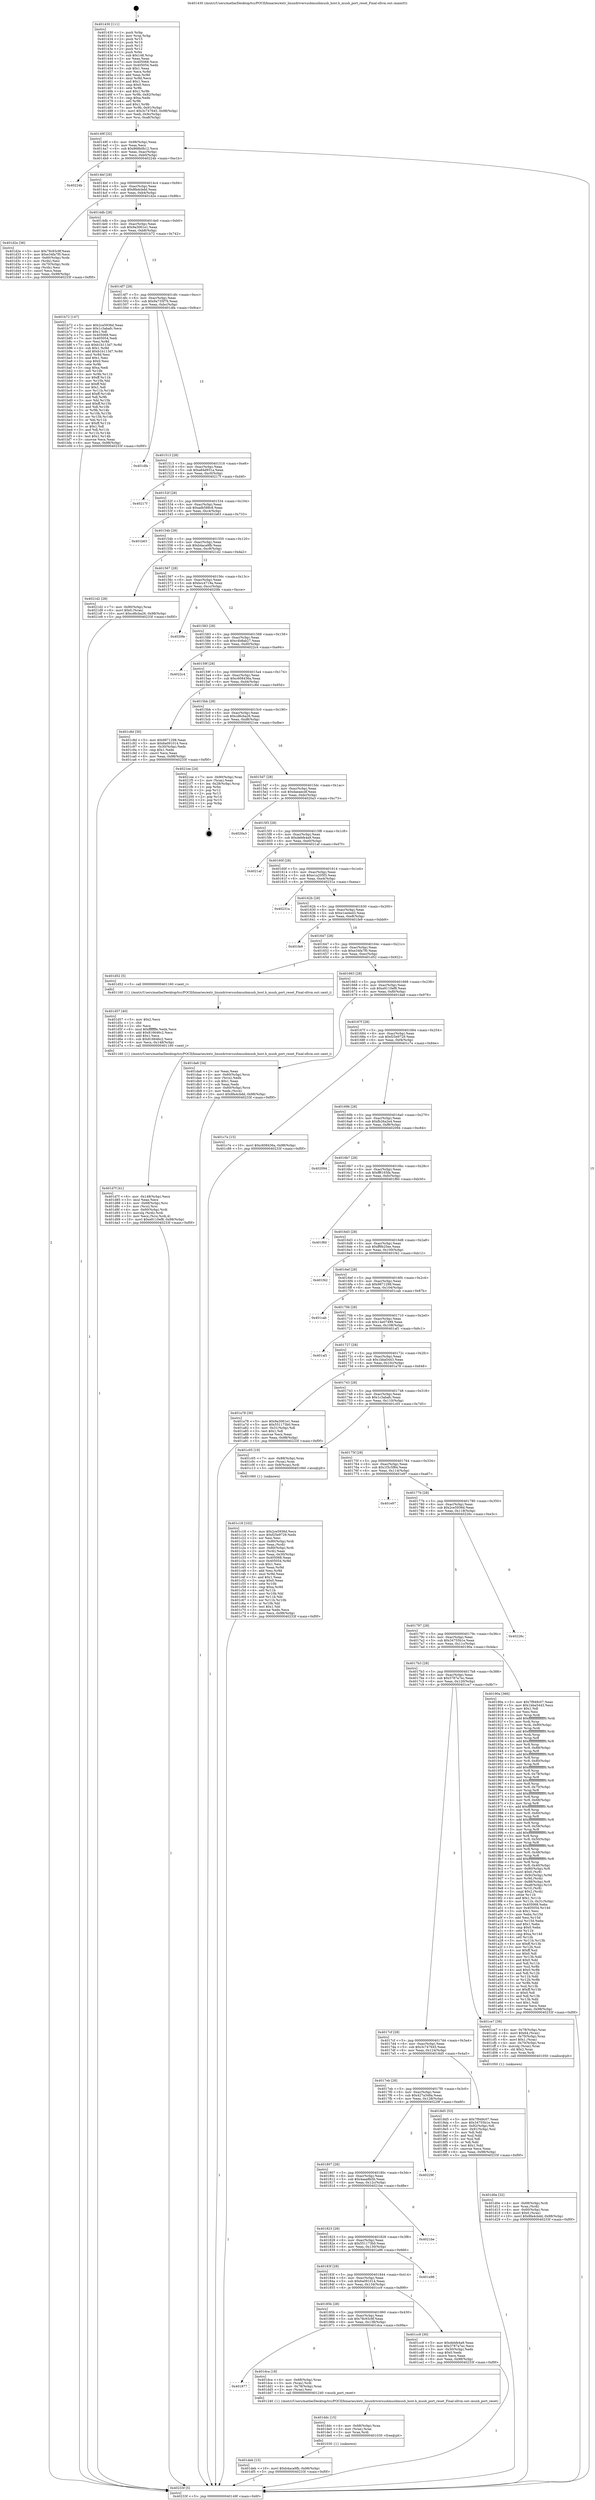 digraph "0x401430" {
  label = "0x401430 (/mnt/c/Users/mathe/Desktop/tcc/POCII/binaries/extr_linuxdriversusbmusbmusb_host.h_musb_port_reset_Final-ollvm.out::main(0))"
  labelloc = "t"
  node[shape=record]

  Entry [label="",width=0.3,height=0.3,shape=circle,fillcolor=black,style=filled]
  "0x40149f" [label="{
     0x40149f [32]\l
     | [instrs]\l
     &nbsp;&nbsp;0x40149f \<+6\>: mov -0x98(%rbp),%eax\l
     &nbsp;&nbsp;0x4014a5 \<+2\>: mov %eax,%ecx\l
     &nbsp;&nbsp;0x4014a7 \<+6\>: sub $0x868b0b12,%ecx\l
     &nbsp;&nbsp;0x4014ad \<+6\>: mov %eax,-0xac(%rbp)\l
     &nbsp;&nbsp;0x4014b3 \<+6\>: mov %ecx,-0xb0(%rbp)\l
     &nbsp;&nbsp;0x4014b9 \<+6\>: je 000000000040224b \<main+0xe1b\>\l
  }"]
  "0x40224b" [label="{
     0x40224b\l
  }", style=dashed]
  "0x4014bf" [label="{
     0x4014bf [28]\l
     | [instrs]\l
     &nbsp;&nbsp;0x4014bf \<+5\>: jmp 00000000004014c4 \<main+0x94\>\l
     &nbsp;&nbsp;0x4014c4 \<+6\>: mov -0xac(%rbp),%eax\l
     &nbsp;&nbsp;0x4014ca \<+5\>: sub $0x8fa4cbdd,%eax\l
     &nbsp;&nbsp;0x4014cf \<+6\>: mov %eax,-0xb4(%rbp)\l
     &nbsp;&nbsp;0x4014d5 \<+6\>: je 0000000000401d2e \<main+0x8fe\>\l
  }"]
  Exit [label="",width=0.3,height=0.3,shape=circle,fillcolor=black,style=filled,peripheries=2]
  "0x401d2e" [label="{
     0x401d2e [36]\l
     | [instrs]\l
     &nbsp;&nbsp;0x401d2e \<+5\>: mov $0x78c93c9f,%eax\l
     &nbsp;&nbsp;0x401d33 \<+5\>: mov $0xe34fa7f0,%ecx\l
     &nbsp;&nbsp;0x401d38 \<+4\>: mov -0x60(%rbp),%rdx\l
     &nbsp;&nbsp;0x401d3c \<+2\>: mov (%rdx),%esi\l
     &nbsp;&nbsp;0x401d3e \<+4\>: mov -0x70(%rbp),%rdx\l
     &nbsp;&nbsp;0x401d42 \<+2\>: cmp (%rdx),%esi\l
     &nbsp;&nbsp;0x401d44 \<+3\>: cmovl %ecx,%eax\l
     &nbsp;&nbsp;0x401d47 \<+6\>: mov %eax,-0x98(%rbp)\l
     &nbsp;&nbsp;0x401d4d \<+5\>: jmp 000000000040233f \<main+0xf0f\>\l
  }"]
  "0x4014db" [label="{
     0x4014db [28]\l
     | [instrs]\l
     &nbsp;&nbsp;0x4014db \<+5\>: jmp 00000000004014e0 \<main+0xb0\>\l
     &nbsp;&nbsp;0x4014e0 \<+6\>: mov -0xac(%rbp),%eax\l
     &nbsp;&nbsp;0x4014e6 \<+5\>: sub $0x9a3061e1,%eax\l
     &nbsp;&nbsp;0x4014eb \<+6\>: mov %eax,-0xb8(%rbp)\l
     &nbsp;&nbsp;0x4014f1 \<+6\>: je 0000000000401b72 \<main+0x742\>\l
  }"]
  "0x401deb" [label="{
     0x401deb [15]\l
     | [instrs]\l
     &nbsp;&nbsp;0x401deb \<+10\>: movl $0xb4aca9fb,-0x98(%rbp)\l
     &nbsp;&nbsp;0x401df5 \<+5\>: jmp 000000000040233f \<main+0xf0f\>\l
  }"]
  "0x401b72" [label="{
     0x401b72 [147]\l
     | [instrs]\l
     &nbsp;&nbsp;0x401b72 \<+5\>: mov $0x2ce5936d,%eax\l
     &nbsp;&nbsp;0x401b77 \<+5\>: mov $0x1c3abafc,%ecx\l
     &nbsp;&nbsp;0x401b7c \<+2\>: mov $0x1,%dl\l
     &nbsp;&nbsp;0x401b7e \<+7\>: mov 0x405068,%esi\l
     &nbsp;&nbsp;0x401b85 \<+7\>: mov 0x405054,%edi\l
     &nbsp;&nbsp;0x401b8c \<+3\>: mov %esi,%r8d\l
     &nbsp;&nbsp;0x401b8f \<+7\>: sub $0xb1b113d7,%r8d\l
     &nbsp;&nbsp;0x401b96 \<+4\>: sub $0x1,%r8d\l
     &nbsp;&nbsp;0x401b9a \<+7\>: add $0xb1b113d7,%r8d\l
     &nbsp;&nbsp;0x401ba1 \<+4\>: imul %r8d,%esi\l
     &nbsp;&nbsp;0x401ba5 \<+3\>: and $0x1,%esi\l
     &nbsp;&nbsp;0x401ba8 \<+3\>: cmp $0x0,%esi\l
     &nbsp;&nbsp;0x401bab \<+4\>: sete %r9b\l
     &nbsp;&nbsp;0x401baf \<+3\>: cmp $0xa,%edi\l
     &nbsp;&nbsp;0x401bb2 \<+4\>: setl %r10b\l
     &nbsp;&nbsp;0x401bb6 \<+3\>: mov %r9b,%r11b\l
     &nbsp;&nbsp;0x401bb9 \<+4\>: xor $0xff,%r11b\l
     &nbsp;&nbsp;0x401bbd \<+3\>: mov %r10b,%bl\l
     &nbsp;&nbsp;0x401bc0 \<+3\>: xor $0xff,%bl\l
     &nbsp;&nbsp;0x401bc3 \<+3\>: xor $0x1,%dl\l
     &nbsp;&nbsp;0x401bc6 \<+3\>: mov %r11b,%r14b\l
     &nbsp;&nbsp;0x401bc9 \<+4\>: and $0xff,%r14b\l
     &nbsp;&nbsp;0x401bcd \<+3\>: and %dl,%r9b\l
     &nbsp;&nbsp;0x401bd0 \<+3\>: mov %bl,%r15b\l
     &nbsp;&nbsp;0x401bd3 \<+4\>: and $0xff,%r15b\l
     &nbsp;&nbsp;0x401bd7 \<+3\>: and %dl,%r10b\l
     &nbsp;&nbsp;0x401bda \<+3\>: or %r9b,%r14b\l
     &nbsp;&nbsp;0x401bdd \<+3\>: or %r10b,%r15b\l
     &nbsp;&nbsp;0x401be0 \<+3\>: xor %r15b,%r14b\l
     &nbsp;&nbsp;0x401be3 \<+3\>: or %bl,%r11b\l
     &nbsp;&nbsp;0x401be6 \<+4\>: xor $0xff,%r11b\l
     &nbsp;&nbsp;0x401bea \<+3\>: or $0x1,%dl\l
     &nbsp;&nbsp;0x401bed \<+3\>: and %dl,%r11b\l
     &nbsp;&nbsp;0x401bf0 \<+3\>: or %r11b,%r14b\l
     &nbsp;&nbsp;0x401bf3 \<+4\>: test $0x1,%r14b\l
     &nbsp;&nbsp;0x401bf7 \<+3\>: cmovne %ecx,%eax\l
     &nbsp;&nbsp;0x401bfa \<+6\>: mov %eax,-0x98(%rbp)\l
     &nbsp;&nbsp;0x401c00 \<+5\>: jmp 000000000040233f \<main+0xf0f\>\l
  }"]
  "0x4014f7" [label="{
     0x4014f7 [28]\l
     | [instrs]\l
     &nbsp;&nbsp;0x4014f7 \<+5\>: jmp 00000000004014fc \<main+0xcc\>\l
     &nbsp;&nbsp;0x4014fc \<+6\>: mov -0xac(%rbp),%eax\l
     &nbsp;&nbsp;0x401502 \<+5\>: sub $0x9a735f76,%eax\l
     &nbsp;&nbsp;0x401507 \<+6\>: mov %eax,-0xbc(%rbp)\l
     &nbsp;&nbsp;0x40150d \<+6\>: je 0000000000401dfa \<main+0x9ca\>\l
  }"]
  "0x401ddc" [label="{
     0x401ddc [15]\l
     | [instrs]\l
     &nbsp;&nbsp;0x401ddc \<+4\>: mov -0x68(%rbp),%rax\l
     &nbsp;&nbsp;0x401de0 \<+3\>: mov (%rax),%rax\l
     &nbsp;&nbsp;0x401de3 \<+3\>: mov %rax,%rdi\l
     &nbsp;&nbsp;0x401de6 \<+5\>: call 0000000000401030 \<free@plt\>\l
     | [calls]\l
     &nbsp;&nbsp;0x401030 \{1\} (unknown)\l
  }"]
  "0x401dfa" [label="{
     0x401dfa\l
  }", style=dashed]
  "0x401513" [label="{
     0x401513 [28]\l
     | [instrs]\l
     &nbsp;&nbsp;0x401513 \<+5\>: jmp 0000000000401518 \<main+0xe8\>\l
     &nbsp;&nbsp;0x401518 \<+6\>: mov -0xac(%rbp),%eax\l
     &nbsp;&nbsp;0x40151e \<+5\>: sub $0xa84d931a,%eax\l
     &nbsp;&nbsp;0x401523 \<+6\>: mov %eax,-0xc0(%rbp)\l
     &nbsp;&nbsp;0x401529 \<+6\>: je 000000000040217f \<main+0xd4f\>\l
  }"]
  "0x401877" [label="{
     0x401877\l
  }", style=dashed]
  "0x40217f" [label="{
     0x40217f\l
  }", style=dashed]
  "0x40152f" [label="{
     0x40152f [28]\l
     | [instrs]\l
     &nbsp;&nbsp;0x40152f \<+5\>: jmp 0000000000401534 \<main+0x104\>\l
     &nbsp;&nbsp;0x401534 \<+6\>: mov -0xac(%rbp),%eax\l
     &nbsp;&nbsp;0x40153a \<+5\>: sub $0xadb588c8,%eax\l
     &nbsp;&nbsp;0x40153f \<+6\>: mov %eax,-0xc4(%rbp)\l
     &nbsp;&nbsp;0x401545 \<+6\>: je 0000000000401b63 \<main+0x733\>\l
  }"]
  "0x401dca" [label="{
     0x401dca [18]\l
     | [instrs]\l
     &nbsp;&nbsp;0x401dca \<+4\>: mov -0x68(%rbp),%rax\l
     &nbsp;&nbsp;0x401dce \<+3\>: mov (%rax),%rdi\l
     &nbsp;&nbsp;0x401dd1 \<+4\>: mov -0x78(%rbp),%rax\l
     &nbsp;&nbsp;0x401dd5 \<+2\>: mov (%rax),%esi\l
     &nbsp;&nbsp;0x401dd7 \<+5\>: call 0000000000401240 \<musb_port_reset\>\l
     | [calls]\l
     &nbsp;&nbsp;0x401240 \{1\} (/mnt/c/Users/mathe/Desktop/tcc/POCII/binaries/extr_linuxdriversusbmusbmusb_host.h_musb_port_reset_Final-ollvm.out::musb_port_reset)\l
  }"]
  "0x401b63" [label="{
     0x401b63\l
  }", style=dashed]
  "0x40154b" [label="{
     0x40154b [28]\l
     | [instrs]\l
     &nbsp;&nbsp;0x40154b \<+5\>: jmp 0000000000401550 \<main+0x120\>\l
     &nbsp;&nbsp;0x401550 \<+6\>: mov -0xac(%rbp),%eax\l
     &nbsp;&nbsp;0x401556 \<+5\>: sub $0xb4aca9fb,%eax\l
     &nbsp;&nbsp;0x40155b \<+6\>: mov %eax,-0xc8(%rbp)\l
     &nbsp;&nbsp;0x401561 \<+6\>: je 00000000004021d2 \<main+0xda2\>\l
  }"]
  "0x401d7f" [label="{
     0x401d7f [41]\l
     | [instrs]\l
     &nbsp;&nbsp;0x401d7f \<+6\>: mov -0x148(%rbp),%ecx\l
     &nbsp;&nbsp;0x401d85 \<+3\>: imul %eax,%ecx\l
     &nbsp;&nbsp;0x401d88 \<+4\>: mov -0x68(%rbp),%rsi\l
     &nbsp;&nbsp;0x401d8c \<+3\>: mov (%rsi),%rsi\l
     &nbsp;&nbsp;0x401d8f \<+4\>: mov -0x60(%rbp),%rdi\l
     &nbsp;&nbsp;0x401d93 \<+3\>: movslq (%rdi),%rdi\l
     &nbsp;&nbsp;0x401d96 \<+3\>: mov %ecx,(%rsi,%rdi,4)\l
     &nbsp;&nbsp;0x401d99 \<+10\>: movl $0xe9110ef8,-0x98(%rbp)\l
     &nbsp;&nbsp;0x401da3 \<+5\>: jmp 000000000040233f \<main+0xf0f\>\l
  }"]
  "0x4021d2" [label="{
     0x4021d2 [28]\l
     | [instrs]\l
     &nbsp;&nbsp;0x4021d2 \<+7\>: mov -0x90(%rbp),%rax\l
     &nbsp;&nbsp;0x4021d9 \<+6\>: movl $0x0,(%rax)\l
     &nbsp;&nbsp;0x4021df \<+10\>: movl $0xcd6cba26,-0x98(%rbp)\l
     &nbsp;&nbsp;0x4021e9 \<+5\>: jmp 000000000040233f \<main+0xf0f\>\l
  }"]
  "0x401567" [label="{
     0x401567 [28]\l
     | [instrs]\l
     &nbsp;&nbsp;0x401567 \<+5\>: jmp 000000000040156c \<main+0x13c\>\l
     &nbsp;&nbsp;0x40156c \<+6\>: mov -0xac(%rbp),%eax\l
     &nbsp;&nbsp;0x401572 \<+5\>: sub $0xbcc4719a,%eax\l
     &nbsp;&nbsp;0x401577 \<+6\>: mov %eax,-0xcc(%rbp)\l
     &nbsp;&nbsp;0x40157d \<+6\>: je 00000000004020fe \<main+0xcce\>\l
  }"]
  "0x401d57" [label="{
     0x401d57 [40]\l
     | [instrs]\l
     &nbsp;&nbsp;0x401d57 \<+5\>: mov $0x2,%ecx\l
     &nbsp;&nbsp;0x401d5c \<+1\>: cltd\l
     &nbsp;&nbsp;0x401d5d \<+2\>: idiv %ecx\l
     &nbsp;&nbsp;0x401d5f \<+6\>: imul $0xfffffffe,%edx,%ecx\l
     &nbsp;&nbsp;0x401d65 \<+6\>: add $0x816646c2,%ecx\l
     &nbsp;&nbsp;0x401d6b \<+3\>: add $0x1,%ecx\l
     &nbsp;&nbsp;0x401d6e \<+6\>: sub $0x816646c2,%ecx\l
     &nbsp;&nbsp;0x401d74 \<+6\>: mov %ecx,-0x148(%rbp)\l
     &nbsp;&nbsp;0x401d7a \<+5\>: call 0000000000401160 \<next_i\>\l
     | [calls]\l
     &nbsp;&nbsp;0x401160 \{1\} (/mnt/c/Users/mathe/Desktop/tcc/POCII/binaries/extr_linuxdriversusbmusbmusb_host.h_musb_port_reset_Final-ollvm.out::next_i)\l
  }"]
  "0x4020fe" [label="{
     0x4020fe\l
  }", style=dashed]
  "0x401583" [label="{
     0x401583 [28]\l
     | [instrs]\l
     &nbsp;&nbsp;0x401583 \<+5\>: jmp 0000000000401588 \<main+0x158\>\l
     &nbsp;&nbsp;0x401588 \<+6\>: mov -0xac(%rbp),%eax\l
     &nbsp;&nbsp;0x40158e \<+5\>: sub $0xc4b8ab27,%eax\l
     &nbsp;&nbsp;0x401593 \<+6\>: mov %eax,-0xd0(%rbp)\l
     &nbsp;&nbsp;0x401599 \<+6\>: je 00000000004022c4 \<main+0xe94\>\l
  }"]
  "0x401d0e" [label="{
     0x401d0e [32]\l
     | [instrs]\l
     &nbsp;&nbsp;0x401d0e \<+4\>: mov -0x68(%rbp),%rdi\l
     &nbsp;&nbsp;0x401d12 \<+3\>: mov %rax,(%rdi)\l
     &nbsp;&nbsp;0x401d15 \<+4\>: mov -0x60(%rbp),%rax\l
     &nbsp;&nbsp;0x401d19 \<+6\>: movl $0x0,(%rax)\l
     &nbsp;&nbsp;0x401d1f \<+10\>: movl $0x8fa4cbdd,-0x98(%rbp)\l
     &nbsp;&nbsp;0x401d29 \<+5\>: jmp 000000000040233f \<main+0xf0f\>\l
  }"]
  "0x4022c4" [label="{
     0x4022c4\l
  }", style=dashed]
  "0x40159f" [label="{
     0x40159f [28]\l
     | [instrs]\l
     &nbsp;&nbsp;0x40159f \<+5\>: jmp 00000000004015a4 \<main+0x174\>\l
     &nbsp;&nbsp;0x4015a4 \<+6\>: mov -0xac(%rbp),%eax\l
     &nbsp;&nbsp;0x4015aa \<+5\>: sub $0xc608436a,%eax\l
     &nbsp;&nbsp;0x4015af \<+6\>: mov %eax,-0xd4(%rbp)\l
     &nbsp;&nbsp;0x4015b5 \<+6\>: je 0000000000401c8d \<main+0x85d\>\l
  }"]
  "0x40185b" [label="{
     0x40185b [28]\l
     | [instrs]\l
     &nbsp;&nbsp;0x40185b \<+5\>: jmp 0000000000401860 \<main+0x430\>\l
     &nbsp;&nbsp;0x401860 \<+6\>: mov -0xac(%rbp),%eax\l
     &nbsp;&nbsp;0x401866 \<+5\>: sub $0x78c93c9f,%eax\l
     &nbsp;&nbsp;0x40186b \<+6\>: mov %eax,-0x138(%rbp)\l
     &nbsp;&nbsp;0x401871 \<+6\>: je 0000000000401dca \<main+0x99a\>\l
  }"]
  "0x401c8d" [label="{
     0x401c8d [30]\l
     | [instrs]\l
     &nbsp;&nbsp;0x401c8d \<+5\>: mov $0x9871298,%eax\l
     &nbsp;&nbsp;0x401c92 \<+5\>: mov $0x6a091014,%ecx\l
     &nbsp;&nbsp;0x401c97 \<+3\>: mov -0x30(%rbp),%edx\l
     &nbsp;&nbsp;0x401c9a \<+3\>: cmp $0x1,%edx\l
     &nbsp;&nbsp;0x401c9d \<+3\>: cmovl %ecx,%eax\l
     &nbsp;&nbsp;0x401ca0 \<+6\>: mov %eax,-0x98(%rbp)\l
     &nbsp;&nbsp;0x401ca6 \<+5\>: jmp 000000000040233f \<main+0xf0f\>\l
  }"]
  "0x4015bb" [label="{
     0x4015bb [28]\l
     | [instrs]\l
     &nbsp;&nbsp;0x4015bb \<+5\>: jmp 00000000004015c0 \<main+0x190\>\l
     &nbsp;&nbsp;0x4015c0 \<+6\>: mov -0xac(%rbp),%eax\l
     &nbsp;&nbsp;0x4015c6 \<+5\>: sub $0xcd6cba26,%eax\l
     &nbsp;&nbsp;0x4015cb \<+6\>: mov %eax,-0xd8(%rbp)\l
     &nbsp;&nbsp;0x4015d1 \<+6\>: je 00000000004021ee \<main+0xdbe\>\l
  }"]
  "0x401cc9" [label="{
     0x401cc9 [30]\l
     | [instrs]\l
     &nbsp;&nbsp;0x401cc9 \<+5\>: mov $0xdebfe4a9,%eax\l
     &nbsp;&nbsp;0x401cce \<+5\>: mov $0x3787a7ec,%ecx\l
     &nbsp;&nbsp;0x401cd3 \<+3\>: mov -0x30(%rbp),%edx\l
     &nbsp;&nbsp;0x401cd6 \<+3\>: cmp $0x0,%edx\l
     &nbsp;&nbsp;0x401cd9 \<+3\>: cmove %ecx,%eax\l
     &nbsp;&nbsp;0x401cdc \<+6\>: mov %eax,-0x98(%rbp)\l
     &nbsp;&nbsp;0x401ce2 \<+5\>: jmp 000000000040233f \<main+0xf0f\>\l
  }"]
  "0x4021ee" [label="{
     0x4021ee [24]\l
     | [instrs]\l
     &nbsp;&nbsp;0x4021ee \<+7\>: mov -0x90(%rbp),%rax\l
     &nbsp;&nbsp;0x4021f5 \<+2\>: mov (%rax),%eax\l
     &nbsp;&nbsp;0x4021f7 \<+4\>: lea -0x28(%rbp),%rsp\l
     &nbsp;&nbsp;0x4021fb \<+1\>: pop %rbx\l
     &nbsp;&nbsp;0x4021fc \<+2\>: pop %r12\l
     &nbsp;&nbsp;0x4021fe \<+2\>: pop %r13\l
     &nbsp;&nbsp;0x402200 \<+2\>: pop %r14\l
     &nbsp;&nbsp;0x402202 \<+2\>: pop %r15\l
     &nbsp;&nbsp;0x402204 \<+1\>: pop %rbp\l
     &nbsp;&nbsp;0x402205 \<+1\>: ret\l
  }"]
  "0x4015d7" [label="{
     0x4015d7 [28]\l
     | [instrs]\l
     &nbsp;&nbsp;0x4015d7 \<+5\>: jmp 00000000004015dc \<main+0x1ac\>\l
     &nbsp;&nbsp;0x4015dc \<+6\>: mov -0xac(%rbp),%eax\l
     &nbsp;&nbsp;0x4015e2 \<+5\>: sub $0xdaeaecdf,%eax\l
     &nbsp;&nbsp;0x4015e7 \<+6\>: mov %eax,-0xdc(%rbp)\l
     &nbsp;&nbsp;0x4015ed \<+6\>: je 00000000004020a3 \<main+0xc73\>\l
  }"]
  "0x40183f" [label="{
     0x40183f [28]\l
     | [instrs]\l
     &nbsp;&nbsp;0x40183f \<+5\>: jmp 0000000000401844 \<main+0x414\>\l
     &nbsp;&nbsp;0x401844 \<+6\>: mov -0xac(%rbp),%eax\l
     &nbsp;&nbsp;0x40184a \<+5\>: sub $0x6a091014,%eax\l
     &nbsp;&nbsp;0x40184f \<+6\>: mov %eax,-0x134(%rbp)\l
     &nbsp;&nbsp;0x401855 \<+6\>: je 0000000000401cc9 \<main+0x899\>\l
  }"]
  "0x4020a3" [label="{
     0x4020a3\l
  }", style=dashed]
  "0x4015f3" [label="{
     0x4015f3 [28]\l
     | [instrs]\l
     &nbsp;&nbsp;0x4015f3 \<+5\>: jmp 00000000004015f8 \<main+0x1c8\>\l
     &nbsp;&nbsp;0x4015f8 \<+6\>: mov -0xac(%rbp),%eax\l
     &nbsp;&nbsp;0x4015fe \<+5\>: sub $0xdebfe4a9,%eax\l
     &nbsp;&nbsp;0x401603 \<+6\>: mov %eax,-0xe0(%rbp)\l
     &nbsp;&nbsp;0x401609 \<+6\>: je 00000000004021af \<main+0xd7f\>\l
  }"]
  "0x401a96" [label="{
     0x401a96\l
  }", style=dashed]
  "0x4021af" [label="{
     0x4021af\l
  }", style=dashed]
  "0x40160f" [label="{
     0x40160f [28]\l
     | [instrs]\l
     &nbsp;&nbsp;0x40160f \<+5\>: jmp 0000000000401614 \<main+0x1e4\>\l
     &nbsp;&nbsp;0x401614 \<+6\>: mov -0xac(%rbp),%eax\l
     &nbsp;&nbsp;0x40161a \<+5\>: sub $0xe1a205f3,%eax\l
     &nbsp;&nbsp;0x40161f \<+6\>: mov %eax,-0xe4(%rbp)\l
     &nbsp;&nbsp;0x401625 \<+6\>: je 000000000040231a \<main+0xeea\>\l
  }"]
  "0x401823" [label="{
     0x401823 [28]\l
     | [instrs]\l
     &nbsp;&nbsp;0x401823 \<+5\>: jmp 0000000000401828 \<main+0x3f8\>\l
     &nbsp;&nbsp;0x401828 \<+6\>: mov -0xac(%rbp),%eax\l
     &nbsp;&nbsp;0x40182e \<+5\>: sub $0x551173b0,%eax\l
     &nbsp;&nbsp;0x401833 \<+6\>: mov %eax,-0x130(%rbp)\l
     &nbsp;&nbsp;0x401839 \<+6\>: je 0000000000401a96 \<main+0x666\>\l
  }"]
  "0x40231a" [label="{
     0x40231a\l
  }", style=dashed]
  "0x40162b" [label="{
     0x40162b [28]\l
     | [instrs]\l
     &nbsp;&nbsp;0x40162b \<+5\>: jmp 0000000000401630 \<main+0x200\>\l
     &nbsp;&nbsp;0x401630 \<+6\>: mov -0xac(%rbp),%eax\l
     &nbsp;&nbsp;0x401636 \<+5\>: sub $0xe1ee4ed3,%eax\l
     &nbsp;&nbsp;0x40163b \<+6\>: mov %eax,-0xe8(%rbp)\l
     &nbsp;&nbsp;0x401641 \<+6\>: je 0000000000401fe9 \<main+0xbb9\>\l
  }"]
  "0x4021be" [label="{
     0x4021be\l
  }", style=dashed]
  "0x401fe9" [label="{
     0x401fe9\l
  }", style=dashed]
  "0x401647" [label="{
     0x401647 [28]\l
     | [instrs]\l
     &nbsp;&nbsp;0x401647 \<+5\>: jmp 000000000040164c \<main+0x21c\>\l
     &nbsp;&nbsp;0x40164c \<+6\>: mov -0xac(%rbp),%eax\l
     &nbsp;&nbsp;0x401652 \<+5\>: sub $0xe34fa7f0,%eax\l
     &nbsp;&nbsp;0x401657 \<+6\>: mov %eax,-0xec(%rbp)\l
     &nbsp;&nbsp;0x40165d \<+6\>: je 0000000000401d52 \<main+0x922\>\l
  }"]
  "0x401807" [label="{
     0x401807 [28]\l
     | [instrs]\l
     &nbsp;&nbsp;0x401807 \<+5\>: jmp 000000000040180c \<main+0x3dc\>\l
     &nbsp;&nbsp;0x40180c \<+6\>: mov -0xac(%rbp),%eax\l
     &nbsp;&nbsp;0x401812 \<+5\>: sub $0x4aaa8b5b,%eax\l
     &nbsp;&nbsp;0x401817 \<+6\>: mov %eax,-0x12c(%rbp)\l
     &nbsp;&nbsp;0x40181d \<+6\>: je 00000000004021be \<main+0xd8e\>\l
  }"]
  "0x401d52" [label="{
     0x401d52 [5]\l
     | [instrs]\l
     &nbsp;&nbsp;0x401d52 \<+5\>: call 0000000000401160 \<next_i\>\l
     | [calls]\l
     &nbsp;&nbsp;0x401160 \{1\} (/mnt/c/Users/mathe/Desktop/tcc/POCII/binaries/extr_linuxdriversusbmusbmusb_host.h_musb_port_reset_Final-ollvm.out::next_i)\l
  }"]
  "0x401663" [label="{
     0x401663 [28]\l
     | [instrs]\l
     &nbsp;&nbsp;0x401663 \<+5\>: jmp 0000000000401668 \<main+0x238\>\l
     &nbsp;&nbsp;0x401668 \<+6\>: mov -0xac(%rbp),%eax\l
     &nbsp;&nbsp;0x40166e \<+5\>: sub $0xe9110ef8,%eax\l
     &nbsp;&nbsp;0x401673 \<+6\>: mov %eax,-0xf0(%rbp)\l
     &nbsp;&nbsp;0x401679 \<+6\>: je 0000000000401da8 \<main+0x978\>\l
  }"]
  "0x40229f" [label="{
     0x40229f\l
  }", style=dashed]
  "0x401da8" [label="{
     0x401da8 [34]\l
     | [instrs]\l
     &nbsp;&nbsp;0x401da8 \<+2\>: xor %eax,%eax\l
     &nbsp;&nbsp;0x401daa \<+4\>: mov -0x60(%rbp),%rcx\l
     &nbsp;&nbsp;0x401dae \<+2\>: mov (%rcx),%edx\l
     &nbsp;&nbsp;0x401db0 \<+3\>: sub $0x1,%eax\l
     &nbsp;&nbsp;0x401db3 \<+2\>: sub %eax,%edx\l
     &nbsp;&nbsp;0x401db5 \<+4\>: mov -0x60(%rbp),%rcx\l
     &nbsp;&nbsp;0x401db9 \<+2\>: mov %edx,(%rcx)\l
     &nbsp;&nbsp;0x401dbb \<+10\>: movl $0x8fa4cbdd,-0x98(%rbp)\l
     &nbsp;&nbsp;0x401dc5 \<+5\>: jmp 000000000040233f \<main+0xf0f\>\l
  }"]
  "0x40167f" [label="{
     0x40167f [28]\l
     | [instrs]\l
     &nbsp;&nbsp;0x40167f \<+5\>: jmp 0000000000401684 \<main+0x254\>\l
     &nbsp;&nbsp;0x401684 \<+6\>: mov -0xac(%rbp),%eax\l
     &nbsp;&nbsp;0x40168a \<+5\>: sub $0xf25e9729,%eax\l
     &nbsp;&nbsp;0x40168f \<+6\>: mov %eax,-0xf4(%rbp)\l
     &nbsp;&nbsp;0x401695 \<+6\>: je 0000000000401c7e \<main+0x84e\>\l
  }"]
  "0x401c18" [label="{
     0x401c18 [102]\l
     | [instrs]\l
     &nbsp;&nbsp;0x401c18 \<+5\>: mov $0x2ce5936d,%ecx\l
     &nbsp;&nbsp;0x401c1d \<+5\>: mov $0xf25e9729,%edx\l
     &nbsp;&nbsp;0x401c22 \<+2\>: xor %esi,%esi\l
     &nbsp;&nbsp;0x401c24 \<+4\>: mov -0x80(%rbp),%rdi\l
     &nbsp;&nbsp;0x401c28 \<+2\>: mov %eax,(%rdi)\l
     &nbsp;&nbsp;0x401c2a \<+4\>: mov -0x80(%rbp),%rdi\l
     &nbsp;&nbsp;0x401c2e \<+2\>: mov (%rdi),%eax\l
     &nbsp;&nbsp;0x401c30 \<+3\>: mov %eax,-0x30(%rbp)\l
     &nbsp;&nbsp;0x401c33 \<+7\>: mov 0x405068,%eax\l
     &nbsp;&nbsp;0x401c3a \<+8\>: mov 0x405054,%r8d\l
     &nbsp;&nbsp;0x401c42 \<+3\>: sub $0x1,%esi\l
     &nbsp;&nbsp;0x401c45 \<+3\>: mov %eax,%r9d\l
     &nbsp;&nbsp;0x401c48 \<+3\>: add %esi,%r9d\l
     &nbsp;&nbsp;0x401c4b \<+4\>: imul %r9d,%eax\l
     &nbsp;&nbsp;0x401c4f \<+3\>: and $0x1,%eax\l
     &nbsp;&nbsp;0x401c52 \<+3\>: cmp $0x0,%eax\l
     &nbsp;&nbsp;0x401c55 \<+4\>: sete %r10b\l
     &nbsp;&nbsp;0x401c59 \<+4\>: cmp $0xa,%r8d\l
     &nbsp;&nbsp;0x401c5d \<+4\>: setl %r11b\l
     &nbsp;&nbsp;0x401c61 \<+3\>: mov %r10b,%bl\l
     &nbsp;&nbsp;0x401c64 \<+3\>: and %r11b,%bl\l
     &nbsp;&nbsp;0x401c67 \<+3\>: xor %r11b,%r10b\l
     &nbsp;&nbsp;0x401c6a \<+3\>: or %r10b,%bl\l
     &nbsp;&nbsp;0x401c6d \<+3\>: test $0x1,%bl\l
     &nbsp;&nbsp;0x401c70 \<+3\>: cmovne %edx,%ecx\l
     &nbsp;&nbsp;0x401c73 \<+6\>: mov %ecx,-0x98(%rbp)\l
     &nbsp;&nbsp;0x401c79 \<+5\>: jmp 000000000040233f \<main+0xf0f\>\l
  }"]
  "0x401c7e" [label="{
     0x401c7e [15]\l
     | [instrs]\l
     &nbsp;&nbsp;0x401c7e \<+10\>: movl $0xc608436a,-0x98(%rbp)\l
     &nbsp;&nbsp;0x401c88 \<+5\>: jmp 000000000040233f \<main+0xf0f\>\l
  }"]
  "0x40169b" [label="{
     0x40169b [28]\l
     | [instrs]\l
     &nbsp;&nbsp;0x40169b \<+5\>: jmp 00000000004016a0 \<main+0x270\>\l
     &nbsp;&nbsp;0x4016a0 \<+6\>: mov -0xac(%rbp),%eax\l
     &nbsp;&nbsp;0x4016a6 \<+5\>: sub $0xfb26a2e4,%eax\l
     &nbsp;&nbsp;0x4016ab \<+6\>: mov %eax,-0xf8(%rbp)\l
     &nbsp;&nbsp;0x4016b1 \<+6\>: je 0000000000402094 \<main+0xc64\>\l
  }"]
  "0x401430" [label="{
     0x401430 [111]\l
     | [instrs]\l
     &nbsp;&nbsp;0x401430 \<+1\>: push %rbp\l
     &nbsp;&nbsp;0x401431 \<+3\>: mov %rsp,%rbp\l
     &nbsp;&nbsp;0x401434 \<+2\>: push %r15\l
     &nbsp;&nbsp;0x401436 \<+2\>: push %r14\l
     &nbsp;&nbsp;0x401438 \<+2\>: push %r13\l
     &nbsp;&nbsp;0x40143a \<+2\>: push %r12\l
     &nbsp;&nbsp;0x40143c \<+1\>: push %rbx\l
     &nbsp;&nbsp;0x40143d \<+7\>: sub $0x148,%rsp\l
     &nbsp;&nbsp;0x401444 \<+2\>: xor %eax,%eax\l
     &nbsp;&nbsp;0x401446 \<+7\>: mov 0x405068,%ecx\l
     &nbsp;&nbsp;0x40144d \<+7\>: mov 0x405054,%edx\l
     &nbsp;&nbsp;0x401454 \<+3\>: sub $0x1,%eax\l
     &nbsp;&nbsp;0x401457 \<+3\>: mov %ecx,%r8d\l
     &nbsp;&nbsp;0x40145a \<+3\>: add %eax,%r8d\l
     &nbsp;&nbsp;0x40145d \<+4\>: imul %r8d,%ecx\l
     &nbsp;&nbsp;0x401461 \<+3\>: and $0x1,%ecx\l
     &nbsp;&nbsp;0x401464 \<+3\>: cmp $0x0,%ecx\l
     &nbsp;&nbsp;0x401467 \<+4\>: sete %r9b\l
     &nbsp;&nbsp;0x40146b \<+4\>: and $0x1,%r9b\l
     &nbsp;&nbsp;0x40146f \<+7\>: mov %r9b,-0x92(%rbp)\l
     &nbsp;&nbsp;0x401476 \<+3\>: cmp $0xa,%edx\l
     &nbsp;&nbsp;0x401479 \<+4\>: setl %r9b\l
     &nbsp;&nbsp;0x40147d \<+4\>: and $0x1,%r9b\l
     &nbsp;&nbsp;0x401481 \<+7\>: mov %r9b,-0x91(%rbp)\l
     &nbsp;&nbsp;0x401488 \<+10\>: movl $0x3c747645,-0x98(%rbp)\l
     &nbsp;&nbsp;0x401492 \<+6\>: mov %edi,-0x9c(%rbp)\l
     &nbsp;&nbsp;0x401498 \<+7\>: mov %rsi,-0xa8(%rbp)\l
  }"]
  "0x402094" [label="{
     0x402094\l
  }", style=dashed]
  "0x4016b7" [label="{
     0x4016b7 [28]\l
     | [instrs]\l
     &nbsp;&nbsp;0x4016b7 \<+5\>: jmp 00000000004016bc \<main+0x28c\>\l
     &nbsp;&nbsp;0x4016bc \<+6\>: mov -0xac(%rbp),%eax\l
     &nbsp;&nbsp;0x4016c2 \<+5\>: sub $0xff6165fa,%eax\l
     &nbsp;&nbsp;0x4016c7 \<+6\>: mov %eax,-0xfc(%rbp)\l
     &nbsp;&nbsp;0x4016cd \<+6\>: je 0000000000401f60 \<main+0xb30\>\l
  }"]
  "0x40233f" [label="{
     0x40233f [5]\l
     | [instrs]\l
     &nbsp;&nbsp;0x40233f \<+5\>: jmp 000000000040149f \<main+0x6f\>\l
  }"]
  "0x401f60" [label="{
     0x401f60\l
  }", style=dashed]
  "0x4016d3" [label="{
     0x4016d3 [28]\l
     | [instrs]\l
     &nbsp;&nbsp;0x4016d3 \<+5\>: jmp 00000000004016d8 \<main+0x2a8\>\l
     &nbsp;&nbsp;0x4016d8 \<+6\>: mov -0xac(%rbp),%eax\l
     &nbsp;&nbsp;0x4016de \<+5\>: sub $0xff9b25ee,%eax\l
     &nbsp;&nbsp;0x4016e3 \<+6\>: mov %eax,-0x100(%rbp)\l
     &nbsp;&nbsp;0x4016e9 \<+6\>: je 0000000000401f42 \<main+0xb12\>\l
  }"]
  "0x4017eb" [label="{
     0x4017eb [28]\l
     | [instrs]\l
     &nbsp;&nbsp;0x4017eb \<+5\>: jmp 00000000004017f0 \<main+0x3c0\>\l
     &nbsp;&nbsp;0x4017f0 \<+6\>: mov -0xac(%rbp),%eax\l
     &nbsp;&nbsp;0x4017f6 \<+5\>: sub $0x427a348a,%eax\l
     &nbsp;&nbsp;0x4017fb \<+6\>: mov %eax,-0x128(%rbp)\l
     &nbsp;&nbsp;0x401801 \<+6\>: je 000000000040229f \<main+0xe6f\>\l
  }"]
  "0x401f42" [label="{
     0x401f42\l
  }", style=dashed]
  "0x4016ef" [label="{
     0x4016ef [28]\l
     | [instrs]\l
     &nbsp;&nbsp;0x4016ef \<+5\>: jmp 00000000004016f4 \<main+0x2c4\>\l
     &nbsp;&nbsp;0x4016f4 \<+6\>: mov -0xac(%rbp),%eax\l
     &nbsp;&nbsp;0x4016fa \<+5\>: sub $0x9871298,%eax\l
     &nbsp;&nbsp;0x4016ff \<+6\>: mov %eax,-0x104(%rbp)\l
     &nbsp;&nbsp;0x401705 \<+6\>: je 0000000000401cab \<main+0x87b\>\l
  }"]
  "0x4018d5" [label="{
     0x4018d5 [53]\l
     | [instrs]\l
     &nbsp;&nbsp;0x4018d5 \<+5\>: mov $0x7f949c07,%eax\l
     &nbsp;&nbsp;0x4018da \<+5\>: mov $0x34755b1e,%ecx\l
     &nbsp;&nbsp;0x4018df \<+6\>: mov -0x92(%rbp),%dl\l
     &nbsp;&nbsp;0x4018e5 \<+7\>: mov -0x91(%rbp),%sil\l
     &nbsp;&nbsp;0x4018ec \<+3\>: mov %dl,%dil\l
     &nbsp;&nbsp;0x4018ef \<+3\>: and %sil,%dil\l
     &nbsp;&nbsp;0x4018f2 \<+3\>: xor %sil,%dl\l
     &nbsp;&nbsp;0x4018f5 \<+3\>: or %dl,%dil\l
     &nbsp;&nbsp;0x4018f8 \<+4\>: test $0x1,%dil\l
     &nbsp;&nbsp;0x4018fc \<+3\>: cmovne %ecx,%eax\l
     &nbsp;&nbsp;0x4018ff \<+6\>: mov %eax,-0x98(%rbp)\l
     &nbsp;&nbsp;0x401905 \<+5\>: jmp 000000000040233f \<main+0xf0f\>\l
  }"]
  "0x401cab" [label="{
     0x401cab\l
  }", style=dashed]
  "0x40170b" [label="{
     0x40170b [28]\l
     | [instrs]\l
     &nbsp;&nbsp;0x40170b \<+5\>: jmp 0000000000401710 \<main+0x2e0\>\l
     &nbsp;&nbsp;0x401710 \<+6\>: mov -0xac(%rbp),%eax\l
     &nbsp;&nbsp;0x401716 \<+5\>: sub $0x14e07499,%eax\l
     &nbsp;&nbsp;0x40171b \<+6\>: mov %eax,-0x108(%rbp)\l
     &nbsp;&nbsp;0x401721 \<+6\>: je 0000000000401af1 \<main+0x6c1\>\l
  }"]
  "0x4017cf" [label="{
     0x4017cf [28]\l
     | [instrs]\l
     &nbsp;&nbsp;0x4017cf \<+5\>: jmp 00000000004017d4 \<main+0x3a4\>\l
     &nbsp;&nbsp;0x4017d4 \<+6\>: mov -0xac(%rbp),%eax\l
     &nbsp;&nbsp;0x4017da \<+5\>: sub $0x3c747645,%eax\l
     &nbsp;&nbsp;0x4017df \<+6\>: mov %eax,-0x124(%rbp)\l
     &nbsp;&nbsp;0x4017e5 \<+6\>: je 00000000004018d5 \<main+0x4a5\>\l
  }"]
  "0x401af1" [label="{
     0x401af1\l
  }", style=dashed]
  "0x401727" [label="{
     0x401727 [28]\l
     | [instrs]\l
     &nbsp;&nbsp;0x401727 \<+5\>: jmp 000000000040172c \<main+0x2fc\>\l
     &nbsp;&nbsp;0x40172c \<+6\>: mov -0xac(%rbp),%eax\l
     &nbsp;&nbsp;0x401732 \<+5\>: sub $0x1bba5443,%eax\l
     &nbsp;&nbsp;0x401737 \<+6\>: mov %eax,-0x10c(%rbp)\l
     &nbsp;&nbsp;0x40173d \<+6\>: je 0000000000401a78 \<main+0x648\>\l
  }"]
  "0x401ce7" [label="{
     0x401ce7 [39]\l
     | [instrs]\l
     &nbsp;&nbsp;0x401ce7 \<+4\>: mov -0x78(%rbp),%rax\l
     &nbsp;&nbsp;0x401ceb \<+6\>: movl $0x64,(%rax)\l
     &nbsp;&nbsp;0x401cf1 \<+4\>: mov -0x70(%rbp),%rax\l
     &nbsp;&nbsp;0x401cf5 \<+6\>: movl $0x1,(%rax)\l
     &nbsp;&nbsp;0x401cfb \<+4\>: mov -0x70(%rbp),%rax\l
     &nbsp;&nbsp;0x401cff \<+3\>: movslq (%rax),%rax\l
     &nbsp;&nbsp;0x401d02 \<+4\>: shl $0x2,%rax\l
     &nbsp;&nbsp;0x401d06 \<+3\>: mov %rax,%rdi\l
     &nbsp;&nbsp;0x401d09 \<+5\>: call 0000000000401050 \<malloc@plt\>\l
     | [calls]\l
     &nbsp;&nbsp;0x401050 \{1\} (unknown)\l
  }"]
  "0x401a78" [label="{
     0x401a78 [30]\l
     | [instrs]\l
     &nbsp;&nbsp;0x401a78 \<+5\>: mov $0x9a3061e1,%eax\l
     &nbsp;&nbsp;0x401a7d \<+5\>: mov $0x551173b0,%ecx\l
     &nbsp;&nbsp;0x401a82 \<+3\>: mov -0x31(%rbp),%dl\l
     &nbsp;&nbsp;0x401a85 \<+3\>: test $0x1,%dl\l
     &nbsp;&nbsp;0x401a88 \<+3\>: cmovne %ecx,%eax\l
     &nbsp;&nbsp;0x401a8b \<+6\>: mov %eax,-0x98(%rbp)\l
     &nbsp;&nbsp;0x401a91 \<+5\>: jmp 000000000040233f \<main+0xf0f\>\l
  }"]
  "0x401743" [label="{
     0x401743 [28]\l
     | [instrs]\l
     &nbsp;&nbsp;0x401743 \<+5\>: jmp 0000000000401748 \<main+0x318\>\l
     &nbsp;&nbsp;0x401748 \<+6\>: mov -0xac(%rbp),%eax\l
     &nbsp;&nbsp;0x40174e \<+5\>: sub $0x1c3abafc,%eax\l
     &nbsp;&nbsp;0x401753 \<+6\>: mov %eax,-0x110(%rbp)\l
     &nbsp;&nbsp;0x401759 \<+6\>: je 0000000000401c05 \<main+0x7d5\>\l
  }"]
  "0x4017b3" [label="{
     0x4017b3 [28]\l
     | [instrs]\l
     &nbsp;&nbsp;0x4017b3 \<+5\>: jmp 00000000004017b8 \<main+0x388\>\l
     &nbsp;&nbsp;0x4017b8 \<+6\>: mov -0xac(%rbp),%eax\l
     &nbsp;&nbsp;0x4017be \<+5\>: sub $0x3787a7ec,%eax\l
     &nbsp;&nbsp;0x4017c3 \<+6\>: mov %eax,-0x120(%rbp)\l
     &nbsp;&nbsp;0x4017c9 \<+6\>: je 0000000000401ce7 \<main+0x8b7\>\l
  }"]
  "0x401c05" [label="{
     0x401c05 [19]\l
     | [instrs]\l
     &nbsp;&nbsp;0x401c05 \<+7\>: mov -0x88(%rbp),%rax\l
     &nbsp;&nbsp;0x401c0c \<+3\>: mov (%rax),%rax\l
     &nbsp;&nbsp;0x401c0f \<+4\>: mov 0x8(%rax),%rdi\l
     &nbsp;&nbsp;0x401c13 \<+5\>: call 0000000000401060 \<atoi@plt\>\l
     | [calls]\l
     &nbsp;&nbsp;0x401060 \{1\} (unknown)\l
  }"]
  "0x40175f" [label="{
     0x40175f [28]\l
     | [instrs]\l
     &nbsp;&nbsp;0x40175f \<+5\>: jmp 0000000000401764 \<main+0x334\>\l
     &nbsp;&nbsp;0x401764 \<+6\>: mov -0xac(%rbp),%eax\l
     &nbsp;&nbsp;0x40176a \<+5\>: sub $0x1f3c5f84,%eax\l
     &nbsp;&nbsp;0x40176f \<+6\>: mov %eax,-0x114(%rbp)\l
     &nbsp;&nbsp;0x401775 \<+6\>: je 0000000000401e97 \<main+0xa67\>\l
  }"]
  "0x40190a" [label="{
     0x40190a [366]\l
     | [instrs]\l
     &nbsp;&nbsp;0x40190a \<+5\>: mov $0x7f949c07,%eax\l
     &nbsp;&nbsp;0x40190f \<+5\>: mov $0x1bba5443,%ecx\l
     &nbsp;&nbsp;0x401914 \<+2\>: mov $0x1,%dl\l
     &nbsp;&nbsp;0x401916 \<+2\>: xor %esi,%esi\l
     &nbsp;&nbsp;0x401918 \<+3\>: mov %rsp,%rdi\l
     &nbsp;&nbsp;0x40191b \<+4\>: add $0xfffffffffffffff0,%rdi\l
     &nbsp;&nbsp;0x40191f \<+3\>: mov %rdi,%rsp\l
     &nbsp;&nbsp;0x401922 \<+7\>: mov %rdi,-0x90(%rbp)\l
     &nbsp;&nbsp;0x401929 \<+3\>: mov %rsp,%rdi\l
     &nbsp;&nbsp;0x40192c \<+4\>: add $0xfffffffffffffff0,%rdi\l
     &nbsp;&nbsp;0x401930 \<+3\>: mov %rdi,%rsp\l
     &nbsp;&nbsp;0x401933 \<+3\>: mov %rsp,%r8\l
     &nbsp;&nbsp;0x401936 \<+4\>: add $0xfffffffffffffff0,%r8\l
     &nbsp;&nbsp;0x40193a \<+3\>: mov %r8,%rsp\l
     &nbsp;&nbsp;0x40193d \<+7\>: mov %r8,-0x88(%rbp)\l
     &nbsp;&nbsp;0x401944 \<+3\>: mov %rsp,%r8\l
     &nbsp;&nbsp;0x401947 \<+4\>: add $0xfffffffffffffff0,%r8\l
     &nbsp;&nbsp;0x40194b \<+3\>: mov %r8,%rsp\l
     &nbsp;&nbsp;0x40194e \<+4\>: mov %r8,-0x80(%rbp)\l
     &nbsp;&nbsp;0x401952 \<+3\>: mov %rsp,%r8\l
     &nbsp;&nbsp;0x401955 \<+4\>: add $0xfffffffffffffff0,%r8\l
     &nbsp;&nbsp;0x401959 \<+3\>: mov %r8,%rsp\l
     &nbsp;&nbsp;0x40195c \<+4\>: mov %r8,-0x78(%rbp)\l
     &nbsp;&nbsp;0x401960 \<+3\>: mov %rsp,%r8\l
     &nbsp;&nbsp;0x401963 \<+4\>: add $0xfffffffffffffff0,%r8\l
     &nbsp;&nbsp;0x401967 \<+3\>: mov %r8,%rsp\l
     &nbsp;&nbsp;0x40196a \<+4\>: mov %r8,-0x70(%rbp)\l
     &nbsp;&nbsp;0x40196e \<+3\>: mov %rsp,%r8\l
     &nbsp;&nbsp;0x401971 \<+4\>: add $0xfffffffffffffff0,%r8\l
     &nbsp;&nbsp;0x401975 \<+3\>: mov %r8,%rsp\l
     &nbsp;&nbsp;0x401978 \<+4\>: mov %r8,-0x68(%rbp)\l
     &nbsp;&nbsp;0x40197c \<+3\>: mov %rsp,%r8\l
     &nbsp;&nbsp;0x40197f \<+4\>: add $0xfffffffffffffff0,%r8\l
     &nbsp;&nbsp;0x401983 \<+3\>: mov %r8,%rsp\l
     &nbsp;&nbsp;0x401986 \<+4\>: mov %r8,-0x60(%rbp)\l
     &nbsp;&nbsp;0x40198a \<+3\>: mov %rsp,%r8\l
     &nbsp;&nbsp;0x40198d \<+4\>: add $0xfffffffffffffff0,%r8\l
     &nbsp;&nbsp;0x401991 \<+3\>: mov %r8,%rsp\l
     &nbsp;&nbsp;0x401994 \<+4\>: mov %r8,-0x58(%rbp)\l
     &nbsp;&nbsp;0x401998 \<+3\>: mov %rsp,%r8\l
     &nbsp;&nbsp;0x40199b \<+4\>: add $0xfffffffffffffff0,%r8\l
     &nbsp;&nbsp;0x40199f \<+3\>: mov %r8,%rsp\l
     &nbsp;&nbsp;0x4019a2 \<+4\>: mov %r8,-0x50(%rbp)\l
     &nbsp;&nbsp;0x4019a6 \<+3\>: mov %rsp,%r8\l
     &nbsp;&nbsp;0x4019a9 \<+4\>: add $0xfffffffffffffff0,%r8\l
     &nbsp;&nbsp;0x4019ad \<+3\>: mov %r8,%rsp\l
     &nbsp;&nbsp;0x4019b0 \<+4\>: mov %r8,-0x48(%rbp)\l
     &nbsp;&nbsp;0x4019b4 \<+3\>: mov %rsp,%r8\l
     &nbsp;&nbsp;0x4019b7 \<+4\>: add $0xfffffffffffffff0,%r8\l
     &nbsp;&nbsp;0x4019bb \<+3\>: mov %r8,%rsp\l
     &nbsp;&nbsp;0x4019be \<+4\>: mov %r8,-0x40(%rbp)\l
     &nbsp;&nbsp;0x4019c2 \<+7\>: mov -0x90(%rbp),%r8\l
     &nbsp;&nbsp;0x4019c9 \<+7\>: movl $0x0,(%r8)\l
     &nbsp;&nbsp;0x4019d0 \<+7\>: mov -0x9c(%rbp),%r9d\l
     &nbsp;&nbsp;0x4019d7 \<+3\>: mov %r9d,(%rdi)\l
     &nbsp;&nbsp;0x4019da \<+7\>: mov -0x88(%rbp),%r8\l
     &nbsp;&nbsp;0x4019e1 \<+7\>: mov -0xa8(%rbp),%r10\l
     &nbsp;&nbsp;0x4019e8 \<+3\>: mov %r10,(%r8)\l
     &nbsp;&nbsp;0x4019eb \<+3\>: cmpl $0x2,(%rdi)\l
     &nbsp;&nbsp;0x4019ee \<+4\>: setne %r11b\l
     &nbsp;&nbsp;0x4019f2 \<+4\>: and $0x1,%r11b\l
     &nbsp;&nbsp;0x4019f6 \<+4\>: mov %r11b,-0x31(%rbp)\l
     &nbsp;&nbsp;0x4019fa \<+7\>: mov 0x405068,%ebx\l
     &nbsp;&nbsp;0x401a01 \<+8\>: mov 0x405054,%r14d\l
     &nbsp;&nbsp;0x401a09 \<+3\>: sub $0x1,%esi\l
     &nbsp;&nbsp;0x401a0c \<+3\>: mov %ebx,%r15d\l
     &nbsp;&nbsp;0x401a0f \<+3\>: add %esi,%r15d\l
     &nbsp;&nbsp;0x401a12 \<+4\>: imul %r15d,%ebx\l
     &nbsp;&nbsp;0x401a16 \<+3\>: and $0x1,%ebx\l
     &nbsp;&nbsp;0x401a19 \<+3\>: cmp $0x0,%ebx\l
     &nbsp;&nbsp;0x401a1c \<+4\>: sete %r11b\l
     &nbsp;&nbsp;0x401a20 \<+4\>: cmp $0xa,%r14d\l
     &nbsp;&nbsp;0x401a24 \<+4\>: setl %r12b\l
     &nbsp;&nbsp;0x401a28 \<+3\>: mov %r11b,%r13b\l
     &nbsp;&nbsp;0x401a2b \<+4\>: xor $0xff,%r13b\l
     &nbsp;&nbsp;0x401a2f \<+3\>: mov %r12b,%sil\l
     &nbsp;&nbsp;0x401a32 \<+4\>: xor $0xff,%sil\l
     &nbsp;&nbsp;0x401a36 \<+3\>: xor $0x0,%dl\l
     &nbsp;&nbsp;0x401a39 \<+3\>: mov %r13b,%dil\l
     &nbsp;&nbsp;0x401a3c \<+4\>: and $0x0,%dil\l
     &nbsp;&nbsp;0x401a40 \<+3\>: and %dl,%r11b\l
     &nbsp;&nbsp;0x401a43 \<+3\>: mov %sil,%r8b\l
     &nbsp;&nbsp;0x401a46 \<+4\>: and $0x0,%r8b\l
     &nbsp;&nbsp;0x401a4a \<+3\>: and %dl,%r12b\l
     &nbsp;&nbsp;0x401a4d \<+3\>: or %r11b,%dil\l
     &nbsp;&nbsp;0x401a50 \<+3\>: or %r12b,%r8b\l
     &nbsp;&nbsp;0x401a53 \<+3\>: xor %r8b,%dil\l
     &nbsp;&nbsp;0x401a56 \<+3\>: or %sil,%r13b\l
     &nbsp;&nbsp;0x401a59 \<+4\>: xor $0xff,%r13b\l
     &nbsp;&nbsp;0x401a5d \<+3\>: or $0x0,%dl\l
     &nbsp;&nbsp;0x401a60 \<+3\>: and %dl,%r13b\l
     &nbsp;&nbsp;0x401a63 \<+3\>: or %r13b,%dil\l
     &nbsp;&nbsp;0x401a66 \<+4\>: test $0x1,%dil\l
     &nbsp;&nbsp;0x401a6a \<+3\>: cmovne %ecx,%eax\l
     &nbsp;&nbsp;0x401a6d \<+6\>: mov %eax,-0x98(%rbp)\l
     &nbsp;&nbsp;0x401a73 \<+5\>: jmp 000000000040233f \<main+0xf0f\>\l
  }"]
  "0x401e97" [label="{
     0x401e97\l
  }", style=dashed]
  "0x40177b" [label="{
     0x40177b [28]\l
     | [instrs]\l
     &nbsp;&nbsp;0x40177b \<+5\>: jmp 0000000000401780 \<main+0x350\>\l
     &nbsp;&nbsp;0x401780 \<+6\>: mov -0xac(%rbp),%eax\l
     &nbsp;&nbsp;0x401786 \<+5\>: sub $0x2ce5936d,%eax\l
     &nbsp;&nbsp;0x40178b \<+6\>: mov %eax,-0x118(%rbp)\l
     &nbsp;&nbsp;0x401791 \<+6\>: je 000000000040226c \<main+0xe3c\>\l
  }"]
  "0x401797" [label="{
     0x401797 [28]\l
     | [instrs]\l
     &nbsp;&nbsp;0x401797 \<+5\>: jmp 000000000040179c \<main+0x36c\>\l
     &nbsp;&nbsp;0x40179c \<+6\>: mov -0xac(%rbp),%eax\l
     &nbsp;&nbsp;0x4017a2 \<+5\>: sub $0x34755b1e,%eax\l
     &nbsp;&nbsp;0x4017a7 \<+6\>: mov %eax,-0x11c(%rbp)\l
     &nbsp;&nbsp;0x4017ad \<+6\>: je 000000000040190a \<main+0x4da\>\l
  }"]
  "0x40226c" [label="{
     0x40226c\l
  }", style=dashed]
  Entry -> "0x401430" [label=" 1"]
  "0x40149f" -> "0x40224b" [label=" 0"]
  "0x40149f" -> "0x4014bf" [label=" 16"]
  "0x4021ee" -> Exit [label=" 1"]
  "0x4014bf" -> "0x401d2e" [label=" 2"]
  "0x4014bf" -> "0x4014db" [label=" 14"]
  "0x4021d2" -> "0x40233f" [label=" 1"]
  "0x4014db" -> "0x401b72" [label=" 1"]
  "0x4014db" -> "0x4014f7" [label=" 13"]
  "0x401deb" -> "0x40233f" [label=" 1"]
  "0x4014f7" -> "0x401dfa" [label=" 0"]
  "0x4014f7" -> "0x401513" [label=" 13"]
  "0x401ddc" -> "0x401deb" [label=" 1"]
  "0x401513" -> "0x40217f" [label=" 0"]
  "0x401513" -> "0x40152f" [label=" 13"]
  "0x401dca" -> "0x401ddc" [label=" 1"]
  "0x40152f" -> "0x401b63" [label=" 0"]
  "0x40152f" -> "0x40154b" [label=" 13"]
  "0x40185b" -> "0x401877" [label=" 0"]
  "0x40154b" -> "0x4021d2" [label=" 1"]
  "0x40154b" -> "0x401567" [label=" 12"]
  "0x40185b" -> "0x401dca" [label=" 1"]
  "0x401567" -> "0x4020fe" [label=" 0"]
  "0x401567" -> "0x401583" [label=" 12"]
  "0x401da8" -> "0x40233f" [label=" 1"]
  "0x401583" -> "0x4022c4" [label=" 0"]
  "0x401583" -> "0x40159f" [label=" 12"]
  "0x401d7f" -> "0x40233f" [label=" 1"]
  "0x40159f" -> "0x401c8d" [label=" 1"]
  "0x40159f" -> "0x4015bb" [label=" 11"]
  "0x401d57" -> "0x401d7f" [label=" 1"]
  "0x4015bb" -> "0x4021ee" [label=" 1"]
  "0x4015bb" -> "0x4015d7" [label=" 10"]
  "0x401d52" -> "0x401d57" [label=" 1"]
  "0x4015d7" -> "0x4020a3" [label=" 0"]
  "0x4015d7" -> "0x4015f3" [label=" 10"]
  "0x401d0e" -> "0x40233f" [label=" 1"]
  "0x4015f3" -> "0x4021af" [label=" 0"]
  "0x4015f3" -> "0x40160f" [label=" 10"]
  "0x401ce7" -> "0x401d0e" [label=" 1"]
  "0x40160f" -> "0x40231a" [label=" 0"]
  "0x40160f" -> "0x40162b" [label=" 10"]
  "0x40183f" -> "0x40185b" [label=" 1"]
  "0x40162b" -> "0x401fe9" [label=" 0"]
  "0x40162b" -> "0x401647" [label=" 10"]
  "0x40183f" -> "0x401cc9" [label=" 1"]
  "0x401647" -> "0x401d52" [label=" 1"]
  "0x401647" -> "0x401663" [label=" 9"]
  "0x401823" -> "0x40183f" [label=" 2"]
  "0x401663" -> "0x401da8" [label=" 1"]
  "0x401663" -> "0x40167f" [label=" 8"]
  "0x401823" -> "0x401a96" [label=" 0"]
  "0x40167f" -> "0x401c7e" [label=" 1"]
  "0x40167f" -> "0x40169b" [label=" 7"]
  "0x401807" -> "0x401823" [label=" 2"]
  "0x40169b" -> "0x402094" [label=" 0"]
  "0x40169b" -> "0x4016b7" [label=" 7"]
  "0x401d2e" -> "0x40233f" [label=" 2"]
  "0x4016b7" -> "0x401f60" [label=" 0"]
  "0x4016b7" -> "0x4016d3" [label=" 7"]
  "0x4017eb" -> "0x401807" [label=" 2"]
  "0x4016d3" -> "0x401f42" [label=" 0"]
  "0x4016d3" -> "0x4016ef" [label=" 7"]
  "0x4017eb" -> "0x40229f" [label=" 0"]
  "0x4016ef" -> "0x401cab" [label=" 0"]
  "0x4016ef" -> "0x40170b" [label=" 7"]
  "0x401cc9" -> "0x40233f" [label=" 1"]
  "0x40170b" -> "0x401af1" [label=" 0"]
  "0x40170b" -> "0x401727" [label=" 7"]
  "0x401c7e" -> "0x40233f" [label=" 1"]
  "0x401727" -> "0x401a78" [label=" 1"]
  "0x401727" -> "0x401743" [label=" 6"]
  "0x401c18" -> "0x40233f" [label=" 1"]
  "0x401743" -> "0x401c05" [label=" 1"]
  "0x401743" -> "0x40175f" [label=" 5"]
  "0x401b72" -> "0x40233f" [label=" 1"]
  "0x40175f" -> "0x401e97" [label=" 0"]
  "0x40175f" -> "0x40177b" [label=" 5"]
  "0x401a78" -> "0x40233f" [label=" 1"]
  "0x40177b" -> "0x40226c" [label=" 0"]
  "0x40177b" -> "0x401797" [label=" 5"]
  "0x40190a" -> "0x40233f" [label=" 1"]
  "0x401797" -> "0x40190a" [label=" 1"]
  "0x401797" -> "0x4017b3" [label=" 4"]
  "0x401c05" -> "0x401c18" [label=" 1"]
  "0x4017b3" -> "0x401ce7" [label=" 1"]
  "0x4017b3" -> "0x4017cf" [label=" 3"]
  "0x401c8d" -> "0x40233f" [label=" 1"]
  "0x4017cf" -> "0x4018d5" [label=" 1"]
  "0x4017cf" -> "0x4017eb" [label=" 2"]
  "0x4018d5" -> "0x40233f" [label=" 1"]
  "0x401430" -> "0x40149f" [label=" 1"]
  "0x40233f" -> "0x40149f" [label=" 15"]
  "0x401807" -> "0x4021be" [label=" 0"]
}
